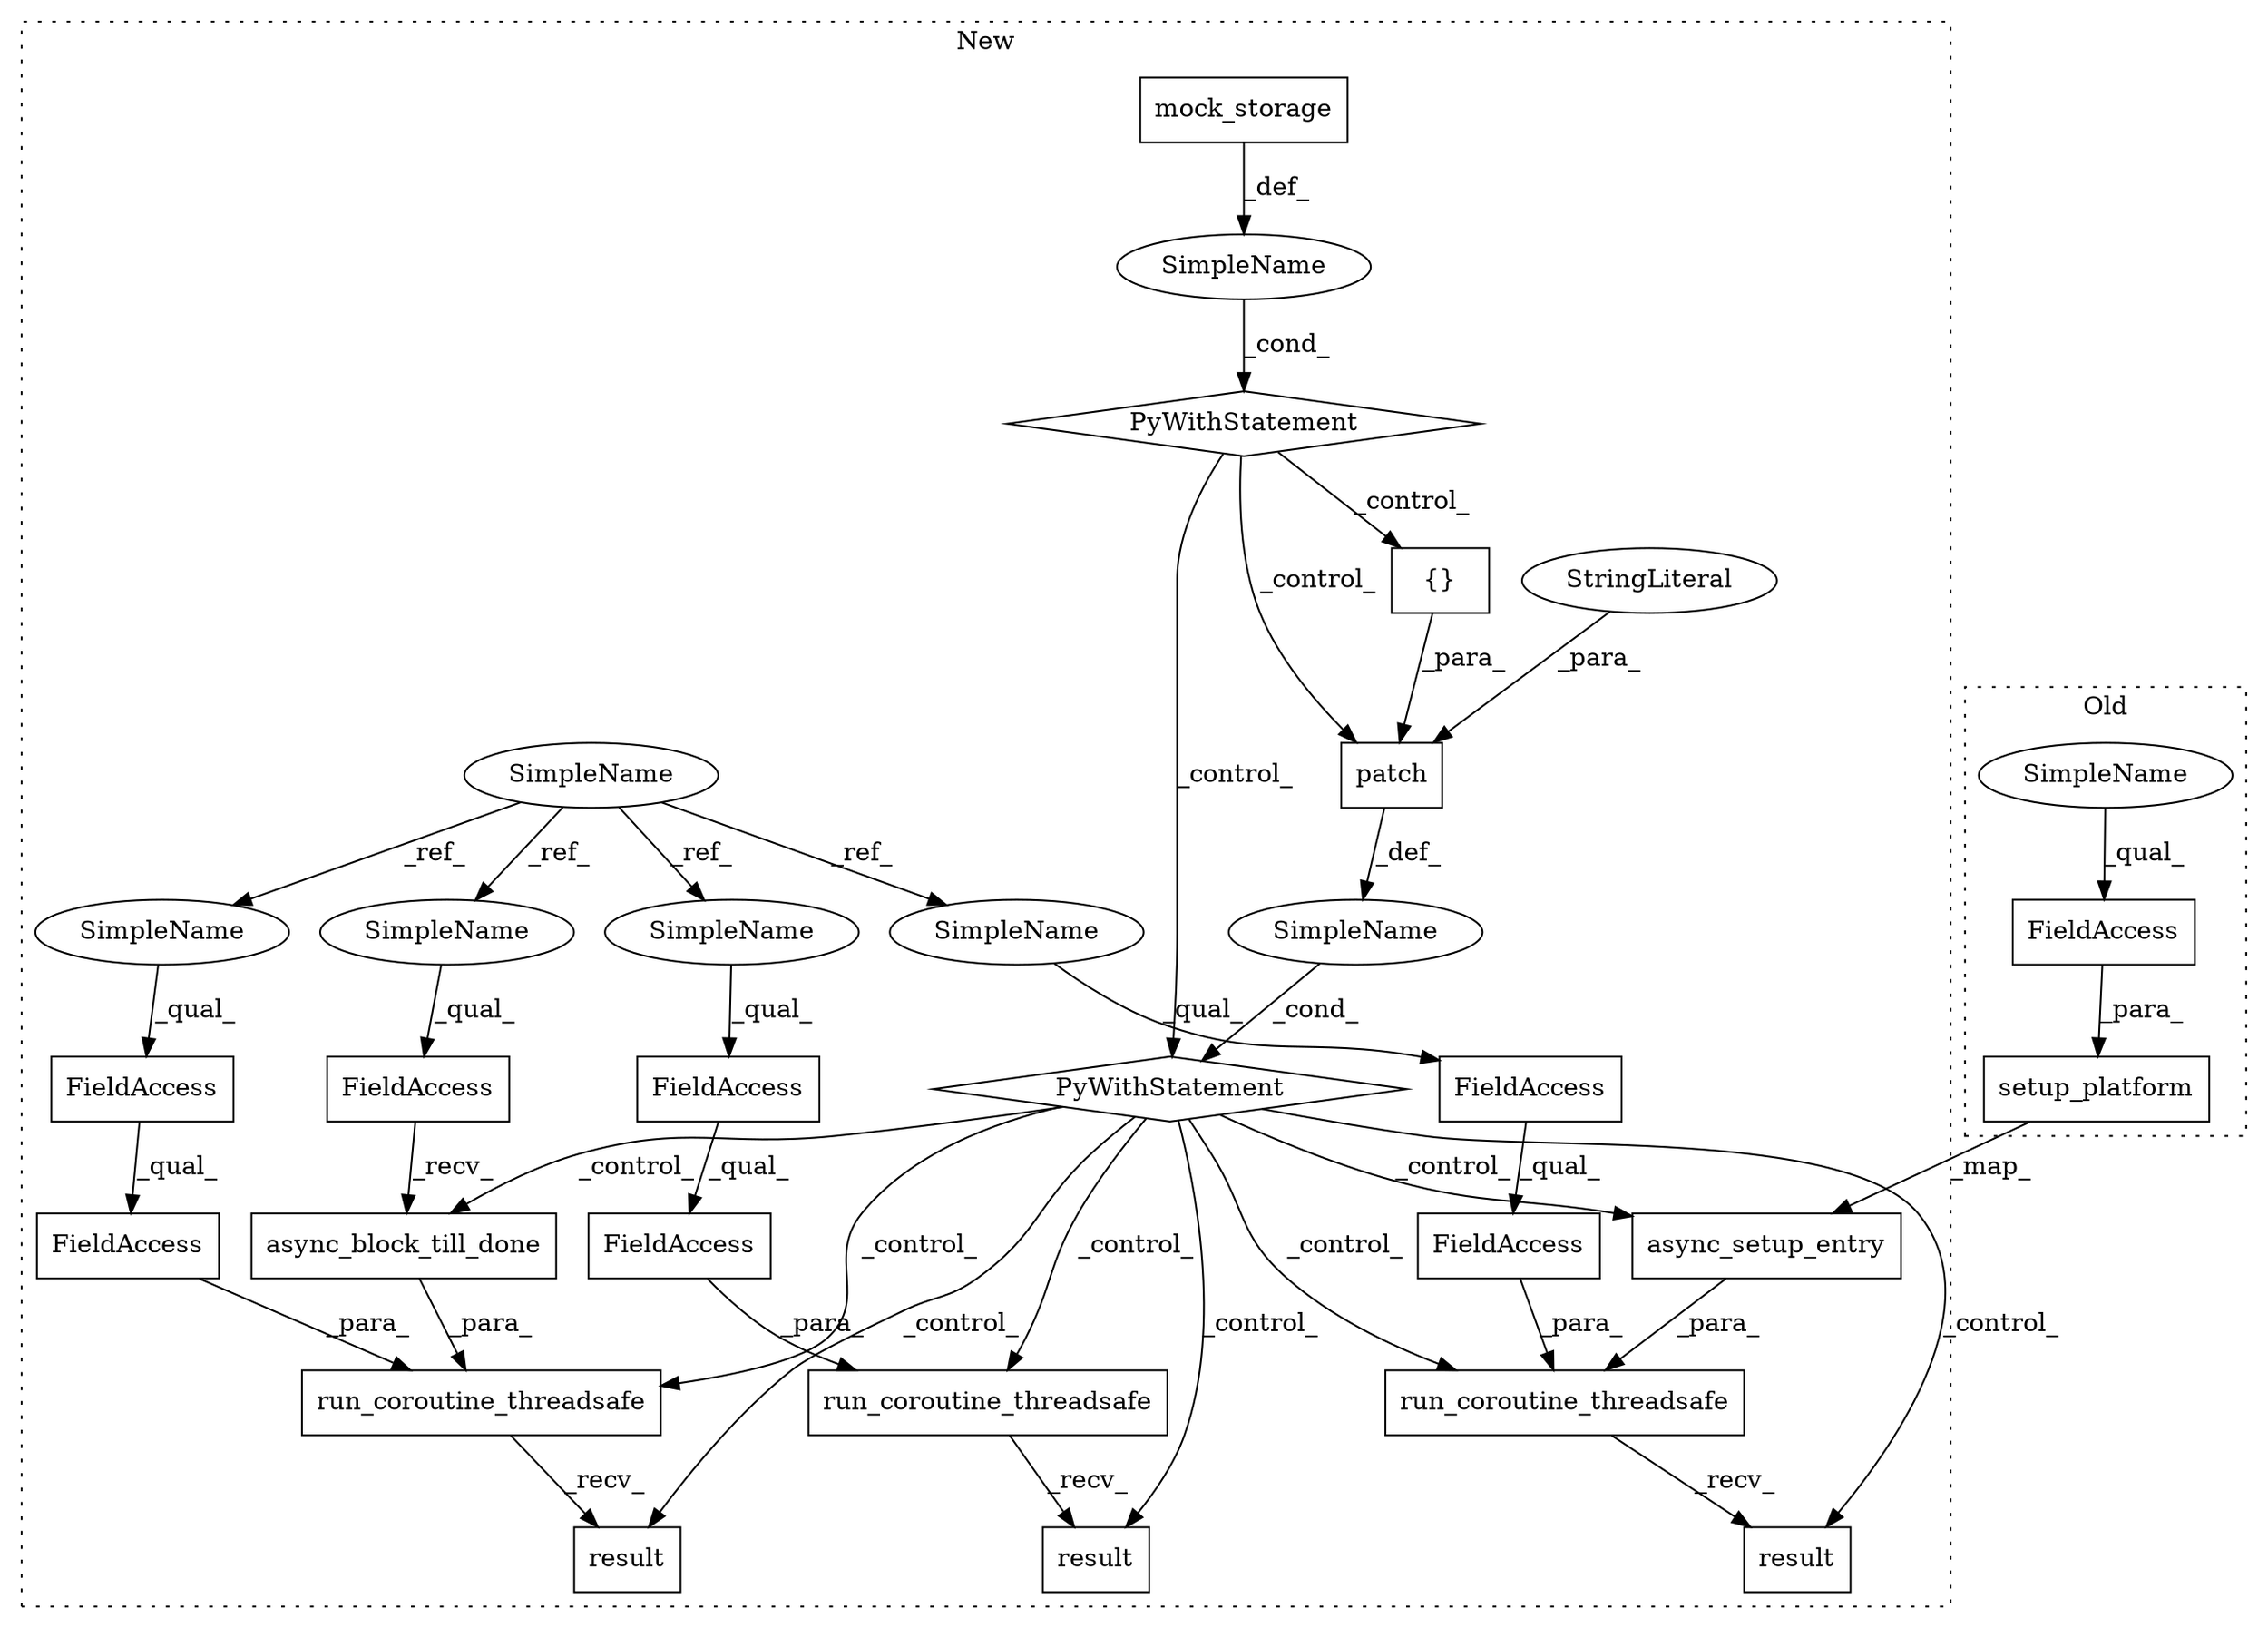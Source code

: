 digraph G {
subgraph cluster0 {
1 [label="setup_platform" a="32" s="2093,2152" l="15,1" shape="box"];
17 [label="FieldAccess" a="22" s="2118" l="11" shape="box"];
31 [label="SimpleName" a="42" s="2118" l="4" shape="ellipse"];
label = "Old";
style="dotted";
}
subgraph cluster1 {
2 [label="async_setup_entry" a="32" s="2490,2540" l="18,1" shape="box"];
3 [label="SimpleName" a="42" s="" l="" shape="ellipse"];
4 [label="async_block_till_done" a="32" s="2363" l="23" shape="box"];
5 [label="patch" a="32" s="2131,2190" l="6,1" shape="box"];
6 [label="result" a="32" s="2558" l="8" shape="box"];
7 [label="{}" a="4" s="2188" l="2" shape="box"];
8 [label="result" a="32" s="2403" l="8" shape="box"];
9 [label="run_coroutine_threadsafe" a="32" s="2328,2401" l="25,1" shape="box"];
10 [label="result" a="32" s="2310" l="8" shape="box"];
11 [label="run_coroutine_threadsafe" a="32" s="2203,2308" l="25,1" shape="box"];
12 [label="FieldAccess" a="22" s="2294" l="14" shape="box"];
13 [label="run_coroutine_threadsafe" a="32" s="2421,2556" l="25,1" shape="box"];
14 [label="FieldAccess" a="22" s="2353" l="9" shape="box"];
15 [label="FieldAccess" a="22" s="2542" l="14" shape="box"];
16 [label="FieldAccess" a="22" s="2387" l="14" shape="box"];
18 [label="SimpleName" a="42" s="1391" l="4" shape="ellipse"];
19 [label="FieldAccess" a="22" s="2387" l="9" shape="box"];
20 [label="FieldAccess" a="22" s="2294" l="9" shape="box"];
21 [label="FieldAccess" a="22" s="2542" l="9" shape="box"];
22 [label="PyWithStatement" a="104" s="2121,2191" l="10,2" shape="diamond"];
23 [label="SimpleName" a="42" s="" l="" shape="ellipse"];
24 [label="PyWithStatement" a="104" s="2087,2111" l="10,2" shape="diamond"];
25 [label="mock_storage" a="32" s="2097" l="14" shape="box"];
26 [label="StringLiteral" a="45" s="2137" l="41" shape="ellipse"];
27 [label="SimpleName" a="42" s="2294" l="4" shape="ellipse"];
28 [label="SimpleName" a="42" s="2353" l="4" shape="ellipse"];
29 [label="SimpleName" a="42" s="2387" l="4" shape="ellipse"];
30 [label="SimpleName" a="42" s="2542" l="4" shape="ellipse"];
label = "New";
style="dotted";
}
1 -> 2 [label="_map_"];
2 -> 13 [label="_para_"];
3 -> 22 [label="_cond_"];
4 -> 9 [label="_para_"];
5 -> 3 [label="_def_"];
7 -> 5 [label="_para_"];
9 -> 8 [label="_recv_"];
11 -> 10 [label="_recv_"];
12 -> 11 [label="_para_"];
13 -> 6 [label="_recv_"];
14 -> 4 [label="_recv_"];
15 -> 13 [label="_para_"];
16 -> 9 [label="_para_"];
17 -> 1 [label="_para_"];
18 -> 29 [label="_ref_"];
18 -> 27 [label="_ref_"];
18 -> 30 [label="_ref_"];
18 -> 28 [label="_ref_"];
19 -> 16 [label="_qual_"];
20 -> 12 [label="_qual_"];
21 -> 15 [label="_qual_"];
22 -> 6 [label="_control_"];
22 -> 8 [label="_control_"];
22 -> 13 [label="_control_"];
22 -> 2 [label="_control_"];
22 -> 10 [label="_control_"];
22 -> 9 [label="_control_"];
22 -> 4 [label="_control_"];
22 -> 11 [label="_control_"];
23 -> 24 [label="_cond_"];
24 -> 5 [label="_control_"];
24 -> 7 [label="_control_"];
24 -> 22 [label="_control_"];
25 -> 23 [label="_def_"];
26 -> 5 [label="_para_"];
27 -> 20 [label="_qual_"];
28 -> 14 [label="_qual_"];
29 -> 19 [label="_qual_"];
30 -> 21 [label="_qual_"];
31 -> 17 [label="_qual_"];
}